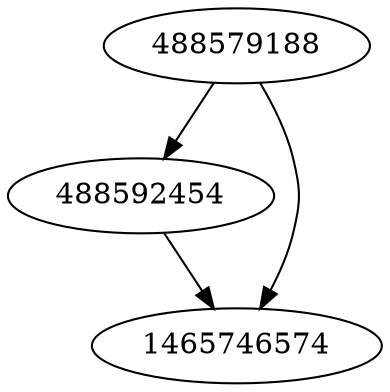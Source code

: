 strict digraph  {
488592454;
488579188;
1465746574;
488592454 -> 1465746574;
488579188 -> 488592454;
488579188 -> 1465746574;
}
